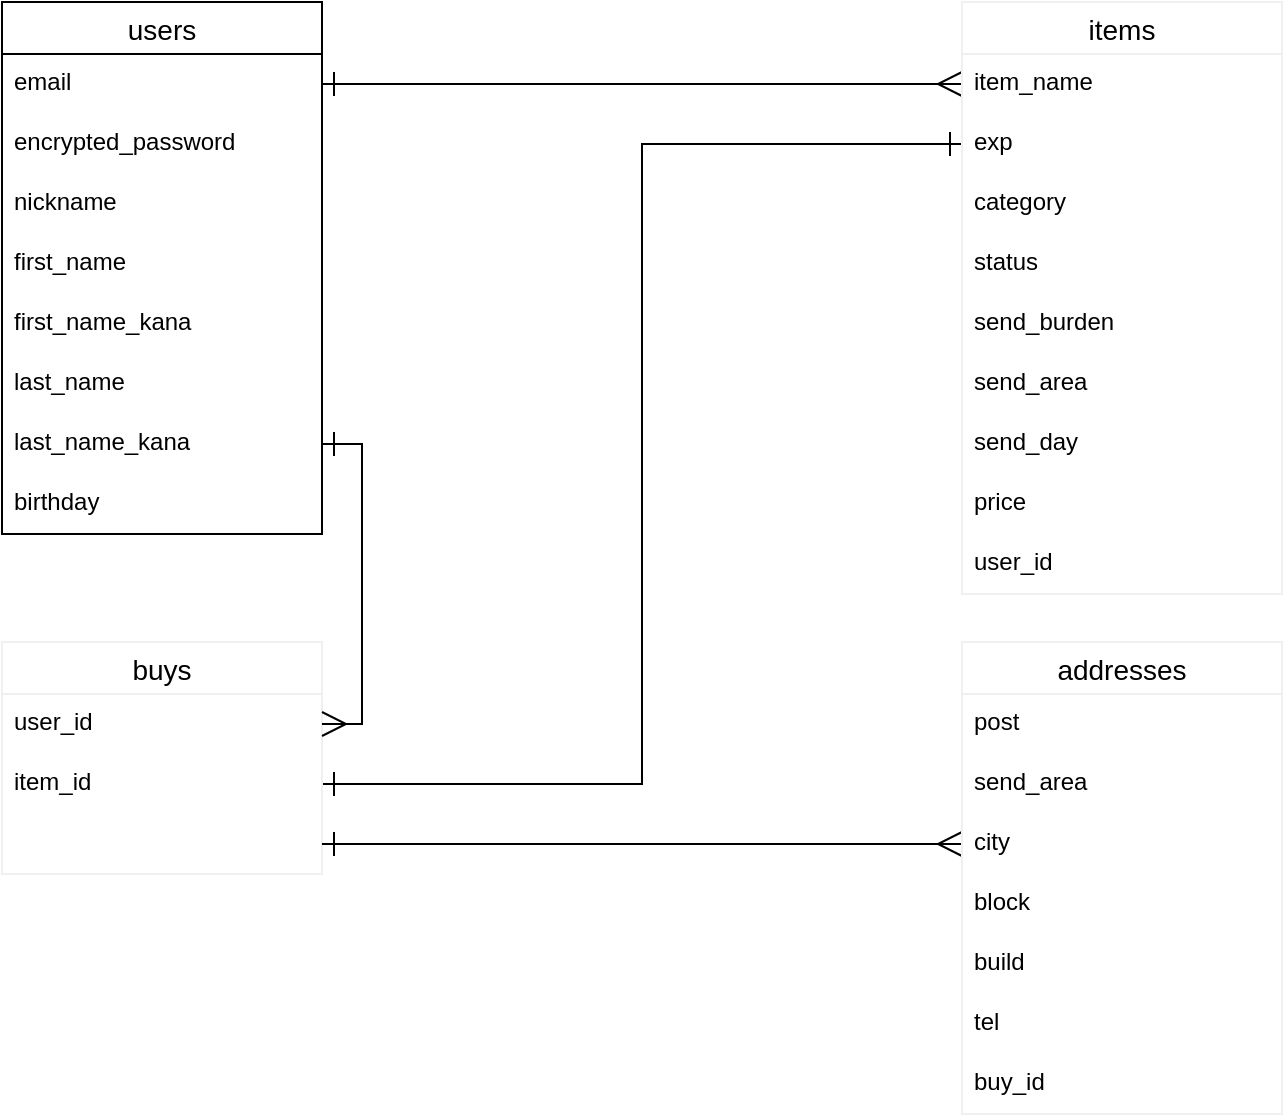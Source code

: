 <mxfile version="13.6.5">
    <diagram id="GCCQ1g7kstQiCeplYqHg" name="ページ1">
        <mxGraphModel dx="706" dy="537" grid="1" gridSize="10" guides="1" tooltips="1" connect="1" arrows="1" fold="1" page="1" pageScale="1" pageWidth="827" pageHeight="1169" math="0" shadow="0">
            <root>
                <mxCell id="0"/>
                <mxCell id="1" parent="0"/>
                <mxCell id="23" value="users" style="swimlane;fontStyle=0;childLayout=stackLayout;horizontal=1;startSize=26;horizontalStack=0;resizeParent=1;resizeParentMax=0;resizeLast=0;collapsible=1;marginBottom=0;align=center;fontSize=14;" parent="1" vertex="1">
                    <mxGeometry x="40" y="40" width="160" height="266" as="geometry"/>
                </mxCell>
                <mxCell id="25" value="email" style="text;strokeColor=none;fillColor=none;spacingLeft=4;spacingRight=4;overflow=hidden;rotatable=0;points=[[0,0.5],[1,0.5]];portConstraint=eastwest;fontSize=12;" parent="23" vertex="1">
                    <mxGeometry y="26" width="160" height="30" as="geometry"/>
                </mxCell>
                <mxCell id="26" value="encrypted_password" style="text;strokeColor=none;fillColor=none;spacingLeft=4;spacingRight=4;overflow=hidden;rotatable=0;points=[[0,0.5],[1,0.5]];portConstraint=eastwest;fontSize=12;" parent="23" vertex="1">
                    <mxGeometry y="56" width="160" height="30" as="geometry"/>
                </mxCell>
                <mxCell id="24" value="nickname" style="text;strokeColor=none;fillColor=none;spacingLeft=4;spacingRight=4;overflow=hidden;rotatable=0;points=[[0,0.5],[1,0.5]];portConstraint=eastwest;fontSize=12;" parent="23" vertex="1">
                    <mxGeometry y="86" width="160" height="30" as="geometry"/>
                </mxCell>
                <mxCell id="57" value="first_name" style="align=left;verticalAlign=top;fillColor=none;strokeColor=none;spacingRight=4;spacingLeft=4;" vertex="1" parent="23">
                    <mxGeometry y="116" width="160" height="30" as="geometry"/>
                </mxCell>
                <mxCell id="58" value="first_name_kana" style="align=left;verticalAlign=top;fillColor=none;strokeColor=none;spacingLeft=4;spacingRight=4;" vertex="1" parent="23">
                    <mxGeometry y="146" width="160" height="30" as="geometry"/>
                </mxCell>
                <mxCell id="77" value="last_name" style="align=left;verticalAlign=top;fillColor=none;strokeColor=none;spacingLeft=4;spacingRight=4;" vertex="1" parent="23">
                    <mxGeometry y="176" width="160" height="30" as="geometry"/>
                </mxCell>
                <mxCell id="78" value="last_name_kana" style="align=left;verticalAlign=top;fillColor=none;strokeColor=none;spacingLeft=4;spacingRight=4;" vertex="1" parent="23">
                    <mxGeometry y="206" width="160" height="30" as="geometry"/>
                </mxCell>
                <mxCell id="79" value="birthday" style="align=left;verticalAlign=top;fillColor=none;strokeColor=none;spacingLeft=4;spacingRight=4;" vertex="1" parent="23">
                    <mxGeometry y="236" width="160" height="30" as="geometry"/>
                </mxCell>
                <mxCell id="51" style="edgeStyle=orthogonalEdgeStyle;rounded=0;jumpSize=6;orthogonalLoop=1;jettySize=auto;html=1;exitX=1;exitY=0.5;exitDx=0;exitDy=0;entryX=0;entryY=0.5;entryDx=0;entryDy=0;startArrow=ERone;startFill=0;startSize=10;endArrow=ERmany;endFill=0;endSize=10;strokeWidth=1;fontSize=12;" parent="1" source="25" target="35" edge="1">
                    <mxGeometry relative="1" as="geometry"/>
                </mxCell>
                <mxCell id="53" style="edgeStyle=orthogonalEdgeStyle;rounded=0;jumpSize=6;orthogonalLoop=1;jettySize=auto;html=1;exitX=1;exitY=0.5;exitDx=0;exitDy=0;entryX=0;entryY=0.5;entryDx=0;entryDy=0;startArrow=ERone;startFill=0;startSize=10;endArrow=ERone;endFill=0;endSize=10;strokeWidth=1;fontSize=12;" parent="1" source="45" target="36" edge="1">
                    <mxGeometry relative="1" as="geometry"/>
                </mxCell>
                <mxCell id="34" value="items" style="swimlane;fontStyle=0;childLayout=stackLayout;horizontal=1;startSize=26;horizontalStack=0;resizeParent=1;resizeParentMax=0;resizeLast=0;collapsible=1;marginBottom=0;align=center;fontSize=14;strokeColor=#f0f0f0;" parent="1" vertex="1">
                    <mxGeometry x="520" y="40" width="160" height="296" as="geometry"/>
                </mxCell>
                <mxCell id="35" value="item_name" style="text;strokeColor=none;fillColor=none;spacingLeft=4;spacingRight=4;overflow=hidden;rotatable=0;points=[[0,0.5],[1,0.5]];portConstraint=eastwest;fontSize=12;" parent="34" vertex="1">
                    <mxGeometry y="26" width="160" height="30" as="geometry"/>
                </mxCell>
                <mxCell id="36" value="exp" style="text;strokeColor=none;fillColor=none;spacingLeft=4;spacingRight=4;overflow=hidden;rotatable=0;points=[[0,0.5],[1,0.5]];portConstraint=eastwest;fontSize=12;" parent="34" vertex="1">
                    <mxGeometry y="56" width="160" height="30" as="geometry"/>
                </mxCell>
                <mxCell id="48" value="category" style="align=left;fillColor=none;fontSize=12;verticalAlign=top;spacingLeft=4;spacingRight=4;strokeColor=none;" parent="34" vertex="1">
                    <mxGeometry y="86" width="160" height="30" as="geometry"/>
                </mxCell>
                <mxCell id="65" value="status" style="align=left;fillColor=none;strokeColor=none;verticalAlign=top;spacingLeft=4;spacingRight=4;" vertex="1" parent="34">
                    <mxGeometry y="116" width="160" height="30" as="geometry"/>
                </mxCell>
                <mxCell id="63" value="send_burden" style="align=left;fillColor=none;strokeColor=none;verticalAlign=top;spacingLeft=4;spacingRight=4;" vertex="1" parent="34">
                    <mxGeometry y="146" width="160" height="30" as="geometry"/>
                </mxCell>
                <mxCell id="64" value="send_area" style="align=left;fillColor=none;strokeColor=none;verticalAlign=top;spacingLeft=4;spacingRight=4;" vertex="1" parent="34">
                    <mxGeometry y="176" width="160" height="30" as="geometry"/>
                </mxCell>
                <mxCell id="59" value="send_day" style="align=left;fillColor=none;strokeColor=none;verticalAlign=top;spacingLeft=4;spacingRight=4;" vertex="1" parent="34">
                    <mxGeometry y="206" width="160" height="30" as="geometry"/>
                </mxCell>
                <mxCell id="61" value="price" style="align=left;fillColor=none;strokeColor=none;verticalAlign=top;spacingLeft=4;spacingRight=4;" vertex="1" parent="34">
                    <mxGeometry y="236" width="160" height="30" as="geometry"/>
                </mxCell>
                <mxCell id="62" value="user_id" style="align=left;fillColor=none;strokeColor=none;verticalAlign=top;spacingLeft=4;spacingRight=4;" vertex="1" parent="34">
                    <mxGeometry y="266" width="160" height="30" as="geometry"/>
                </mxCell>
                <mxCell id="42" value="buys" style="swimlane;fontStyle=0;childLayout=stackLayout;horizontal=1;startSize=26;horizontalStack=0;resizeParent=1;resizeParentMax=0;resizeLast=0;collapsible=1;marginBottom=0;align=center;fontSize=14;strokeColor=#f0f0f0;" parent="1" vertex="1">
                    <mxGeometry x="40" y="360" width="160" height="116" as="geometry"/>
                </mxCell>
                <mxCell id="43" value="user_id" style="text;strokeColor=none;fillColor=none;spacingLeft=4;spacingRight=4;overflow=hidden;rotatable=0;points=[[0,0.5],[1,0.5]];portConstraint=eastwest;fontSize=12;" parent="42" vertex="1">
                    <mxGeometry y="26" width="160" height="30" as="geometry"/>
                </mxCell>
                <mxCell id="45" value="item_id" style="text;strokeColor=none;fillColor=none;spacingLeft=4;spacingRight=4;overflow=hidden;rotatable=0;points=[[0,0.5],[1,0.5]];portConstraint=eastwest;fontSize=12;" parent="42" vertex="1">
                    <mxGeometry y="56" width="160" height="30" as="geometry"/>
                </mxCell>
                <mxCell id="84" value=" " style="text;strokeColor=none;fillColor=none;spacingLeft=4;spacingRight=4;overflow=hidden;rotatable=0;points=[[0,0.5],[1,0.5]];portConstraint=eastwest;fontSize=12;" vertex="1" parent="42">
                    <mxGeometry y="86" width="160" height="30" as="geometry"/>
                </mxCell>
                <mxCell id="85" style="edgeStyle=orthogonalEdgeStyle;rounded=0;orthogonalLoop=1;jettySize=auto;html=1;exitX=1;exitY=0.5;exitDx=0;exitDy=0;entryX=1;entryY=0.5;entryDx=0;entryDy=0;startArrow=ERone;startFill=0;startSize=10;endArrow=ERmany;endFill=0;endSize=10;" edge="1" parent="1" source="78" target="43">
                    <mxGeometry relative="1" as="geometry"/>
                </mxCell>
                <mxCell id="86" style="edgeStyle=orthogonalEdgeStyle;rounded=0;orthogonalLoop=1;jettySize=auto;html=1;exitX=1;exitY=0.5;exitDx=0;exitDy=0;entryX=0;entryY=0.5;entryDx=0;entryDy=0;startArrow=ERone;startFill=0;startSize=10;endArrow=ERmany;endFill=0;endSize=10;" edge="1" parent="1" source="84" target="39">
                    <mxGeometry relative="1" as="geometry"/>
                </mxCell>
                <mxCell id="38" value="addresses" style="swimlane;fontStyle=0;childLayout=stackLayout;horizontal=1;startSize=26;horizontalStack=0;resizeParent=1;resizeParentMax=0;resizeLast=0;collapsible=1;marginBottom=0;align=center;fontSize=14;strokeColor=#f0f0f0;" parent="1" vertex="1">
                    <mxGeometry x="520" y="360" width="160" height="236" as="geometry"/>
                </mxCell>
                <mxCell id="40" value="post" style="text;strokeColor=none;fillColor=none;spacingLeft=4;spacingRight=4;overflow=hidden;rotatable=0;points=[[0,0.5],[1,0.5]];portConstraint=eastwest;fontSize=12;" parent="38" vertex="1">
                    <mxGeometry y="26" width="160" height="30" as="geometry"/>
                </mxCell>
                <mxCell id="67" value="send_area" style="align=left;fillColor=none;strokeColor=none;verticalAlign=top;spacingLeft=4;spacingRight=4;" vertex="1" parent="38">
                    <mxGeometry y="56" width="160" height="30" as="geometry"/>
                </mxCell>
                <mxCell id="39" value="city" style="text;strokeColor=none;fillColor=none;spacingLeft=4;spacingRight=4;overflow=hidden;rotatable=0;points=[[0,0.5],[1,0.5]];portConstraint=eastwest;fontSize=12;" parent="38" vertex="1">
                    <mxGeometry y="86" width="160" height="30" as="geometry"/>
                </mxCell>
                <mxCell id="68" value="block" style="align=left;fillColor=none;strokeColor=none;verticalAlign=top;spacingLeft=4;spacingRight=4;" vertex="1" parent="38">
                    <mxGeometry y="116" width="160" height="30" as="geometry"/>
                </mxCell>
                <mxCell id="69" value="build" style="align=left;fillColor=none;strokeColor=none;verticalAlign=top;spacingLeft=4;spacingRight=4;" vertex="1" parent="38">
                    <mxGeometry y="146" width="160" height="30" as="geometry"/>
                </mxCell>
                <mxCell id="80" value="tel" style="align=left;fillColor=none;strokeColor=none;verticalAlign=top;spacingLeft=4;spacingRight=4;" vertex="1" parent="38">
                    <mxGeometry y="176" width="160" height="30" as="geometry"/>
                </mxCell>
                <mxCell id="81" value="buy_id" style="align=left;fillColor=none;strokeColor=none;verticalAlign=top;spacingLeft=4;spacingRight=4;" vertex="1" parent="38">
                    <mxGeometry y="206" width="160" height="30" as="geometry"/>
                </mxCell>
            </root>
        </mxGraphModel>
    </diagram>
</mxfile>